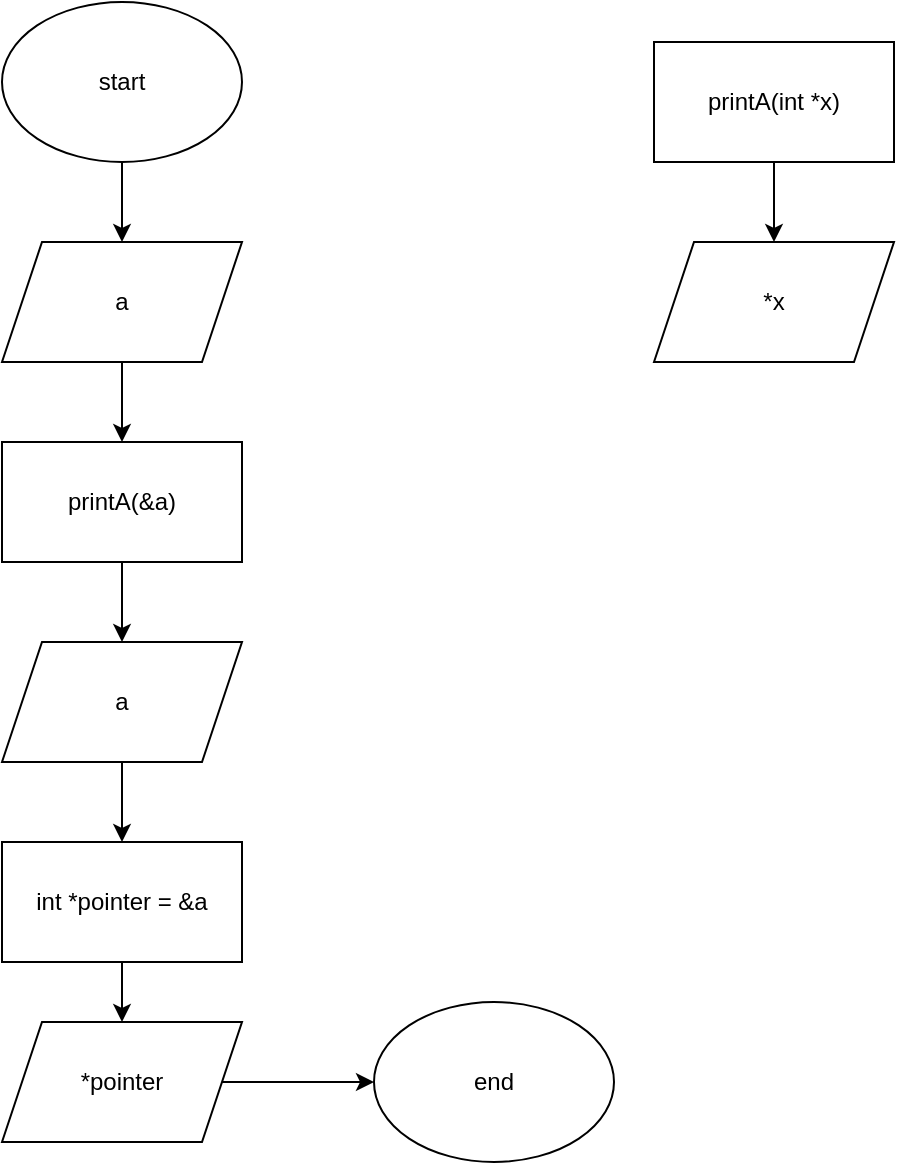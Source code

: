 <mxfile version="22.1.4" type="device" pages="2">
  <diagram id="C5RBs43oDa-KdzZeNtuy" name="Page-1">
    <mxGraphModel dx="1562" dy="754" grid="1" gridSize="10" guides="1" tooltips="1" connect="1" arrows="1" fold="1" page="1" pageScale="1" pageWidth="827" pageHeight="1169" math="0" shadow="0">
      <root>
        <mxCell id="WIyWlLk6GJQsqaUBKTNV-0" />
        <mxCell id="WIyWlLk6GJQsqaUBKTNV-1" parent="WIyWlLk6GJQsqaUBKTNV-0" />
        <mxCell id="W5oPqiJ7xPEvRdj_KYyq-2" style="edgeStyle=orthogonalEdgeStyle;rounded=0;orthogonalLoop=1;jettySize=auto;html=1;exitX=0.5;exitY=1;exitDx=0;exitDy=0;entryX=0.5;entryY=0;entryDx=0;entryDy=0;" parent="WIyWlLk6GJQsqaUBKTNV-1" source="W5oPqiJ7xPEvRdj_KYyq-0" target="W5oPqiJ7xPEvRdj_KYyq-1" edge="1">
          <mxGeometry relative="1" as="geometry" />
        </mxCell>
        <mxCell id="W5oPqiJ7xPEvRdj_KYyq-0" value="start" style="ellipse;whiteSpace=wrap;html=1;" parent="WIyWlLk6GJQsqaUBKTNV-1" vertex="1">
          <mxGeometry x="354" y="30" width="120" height="80" as="geometry" />
        </mxCell>
        <mxCell id="W5oPqiJ7xPEvRdj_KYyq-9" style="edgeStyle=orthogonalEdgeStyle;rounded=0;orthogonalLoop=1;jettySize=auto;html=1;exitX=0.5;exitY=1;exitDx=0;exitDy=0;entryX=0.5;entryY=0;entryDx=0;entryDy=0;" parent="WIyWlLk6GJQsqaUBKTNV-1" source="W5oPqiJ7xPEvRdj_KYyq-1" target="W5oPqiJ7xPEvRdj_KYyq-8" edge="1">
          <mxGeometry relative="1" as="geometry" />
        </mxCell>
        <mxCell id="W5oPqiJ7xPEvRdj_KYyq-1" value="a" style="shape=parallelogram;perimeter=parallelogramPerimeter;whiteSpace=wrap;html=1;fixedSize=1;" parent="WIyWlLk6GJQsqaUBKTNV-1" vertex="1">
          <mxGeometry x="354" y="150" width="120" height="60" as="geometry" />
        </mxCell>
        <mxCell id="W5oPqiJ7xPEvRdj_KYyq-5" style="edgeStyle=orthogonalEdgeStyle;rounded=0;orthogonalLoop=1;jettySize=auto;html=1;exitX=0.5;exitY=1;exitDx=0;exitDy=0;entryX=0.5;entryY=0;entryDx=0;entryDy=0;" parent="WIyWlLk6GJQsqaUBKTNV-1" source="W5oPqiJ7xPEvRdj_KYyq-3" target="W5oPqiJ7xPEvRdj_KYyq-4" edge="1">
          <mxGeometry relative="1" as="geometry" />
        </mxCell>
        <mxCell id="W5oPqiJ7xPEvRdj_KYyq-3" value="printA(int *x)" style="rounded=0;whiteSpace=wrap;html=1;" parent="WIyWlLk6GJQsqaUBKTNV-1" vertex="1">
          <mxGeometry x="680" y="50" width="120" height="60" as="geometry" />
        </mxCell>
        <mxCell id="W5oPqiJ7xPEvRdj_KYyq-4" value="*x" style="shape=parallelogram;perimeter=parallelogramPerimeter;whiteSpace=wrap;html=1;fixedSize=1;" parent="WIyWlLk6GJQsqaUBKTNV-1" vertex="1">
          <mxGeometry x="680" y="150" width="120" height="60" as="geometry" />
        </mxCell>
        <mxCell id="W5oPqiJ7xPEvRdj_KYyq-11" style="edgeStyle=orthogonalEdgeStyle;rounded=0;orthogonalLoop=1;jettySize=auto;html=1;exitX=0.5;exitY=1;exitDx=0;exitDy=0;entryX=0.5;entryY=0;entryDx=0;entryDy=0;" parent="WIyWlLk6GJQsqaUBKTNV-1" source="W5oPqiJ7xPEvRdj_KYyq-8" target="W5oPqiJ7xPEvRdj_KYyq-10" edge="1">
          <mxGeometry relative="1" as="geometry" />
        </mxCell>
        <mxCell id="W5oPqiJ7xPEvRdj_KYyq-8" value="printA(&amp;amp;a)" style="rounded=0;whiteSpace=wrap;html=1;" parent="WIyWlLk6GJQsqaUBKTNV-1" vertex="1">
          <mxGeometry x="354" y="250" width="120" height="60" as="geometry" />
        </mxCell>
        <mxCell id="W5oPqiJ7xPEvRdj_KYyq-13" style="edgeStyle=orthogonalEdgeStyle;rounded=0;orthogonalLoop=1;jettySize=auto;html=1;exitX=0.5;exitY=1;exitDx=0;exitDy=0;entryX=0.5;entryY=0;entryDx=0;entryDy=0;" parent="WIyWlLk6GJQsqaUBKTNV-1" source="W5oPqiJ7xPEvRdj_KYyq-10" target="W5oPqiJ7xPEvRdj_KYyq-12" edge="1">
          <mxGeometry relative="1" as="geometry" />
        </mxCell>
        <mxCell id="W5oPqiJ7xPEvRdj_KYyq-10" value="a" style="shape=parallelogram;perimeter=parallelogramPerimeter;whiteSpace=wrap;html=1;fixedSize=1;" parent="WIyWlLk6GJQsqaUBKTNV-1" vertex="1">
          <mxGeometry x="354" y="350" width="120" height="60" as="geometry" />
        </mxCell>
        <mxCell id="W5oPqiJ7xPEvRdj_KYyq-15" style="edgeStyle=orthogonalEdgeStyle;rounded=0;orthogonalLoop=1;jettySize=auto;html=1;exitX=0.5;exitY=1;exitDx=0;exitDy=0;entryX=0.5;entryY=0;entryDx=0;entryDy=0;" parent="WIyWlLk6GJQsqaUBKTNV-1" source="W5oPqiJ7xPEvRdj_KYyq-12" target="W5oPqiJ7xPEvRdj_KYyq-14" edge="1">
          <mxGeometry relative="1" as="geometry" />
        </mxCell>
        <mxCell id="W5oPqiJ7xPEvRdj_KYyq-12" value="int *pointer = &amp;amp;a" style="rounded=0;whiteSpace=wrap;html=1;" parent="WIyWlLk6GJQsqaUBKTNV-1" vertex="1">
          <mxGeometry x="354" y="450" width="120" height="60" as="geometry" />
        </mxCell>
        <mxCell id="W5oPqiJ7xPEvRdj_KYyq-17" style="edgeStyle=orthogonalEdgeStyle;rounded=0;orthogonalLoop=1;jettySize=auto;html=1;exitX=1;exitY=0.5;exitDx=0;exitDy=0;entryX=0;entryY=0.5;entryDx=0;entryDy=0;" parent="WIyWlLk6GJQsqaUBKTNV-1" source="W5oPqiJ7xPEvRdj_KYyq-14" target="W5oPqiJ7xPEvRdj_KYyq-16" edge="1">
          <mxGeometry relative="1" as="geometry" />
        </mxCell>
        <mxCell id="W5oPqiJ7xPEvRdj_KYyq-14" value="*pointer" style="shape=parallelogram;perimeter=parallelogramPerimeter;whiteSpace=wrap;html=1;fixedSize=1;" parent="WIyWlLk6GJQsqaUBKTNV-1" vertex="1">
          <mxGeometry x="354" y="540" width="120" height="60" as="geometry" />
        </mxCell>
        <mxCell id="W5oPqiJ7xPEvRdj_KYyq-16" value="end" style="ellipse;whiteSpace=wrap;html=1;" parent="WIyWlLk6GJQsqaUBKTNV-1" vertex="1">
          <mxGeometry x="540" y="530" width="120" height="80" as="geometry" />
        </mxCell>
      </root>
    </mxGraphModel>
  </diagram>
  <diagram id="xr7JNMkQzgsM1Xqa8i2N" name="Trang-2">
    <mxGraphModel dx="1562" dy="754" grid="1" gridSize="10" guides="1" tooltips="1" connect="1" arrows="1" fold="1" page="1" pageScale="1" pageWidth="827" pageHeight="1169" math="0" shadow="0">
      <root>
        <mxCell id="0" />
        <mxCell id="1" parent="0" />
      </root>
    </mxGraphModel>
  </diagram>
</mxfile>
